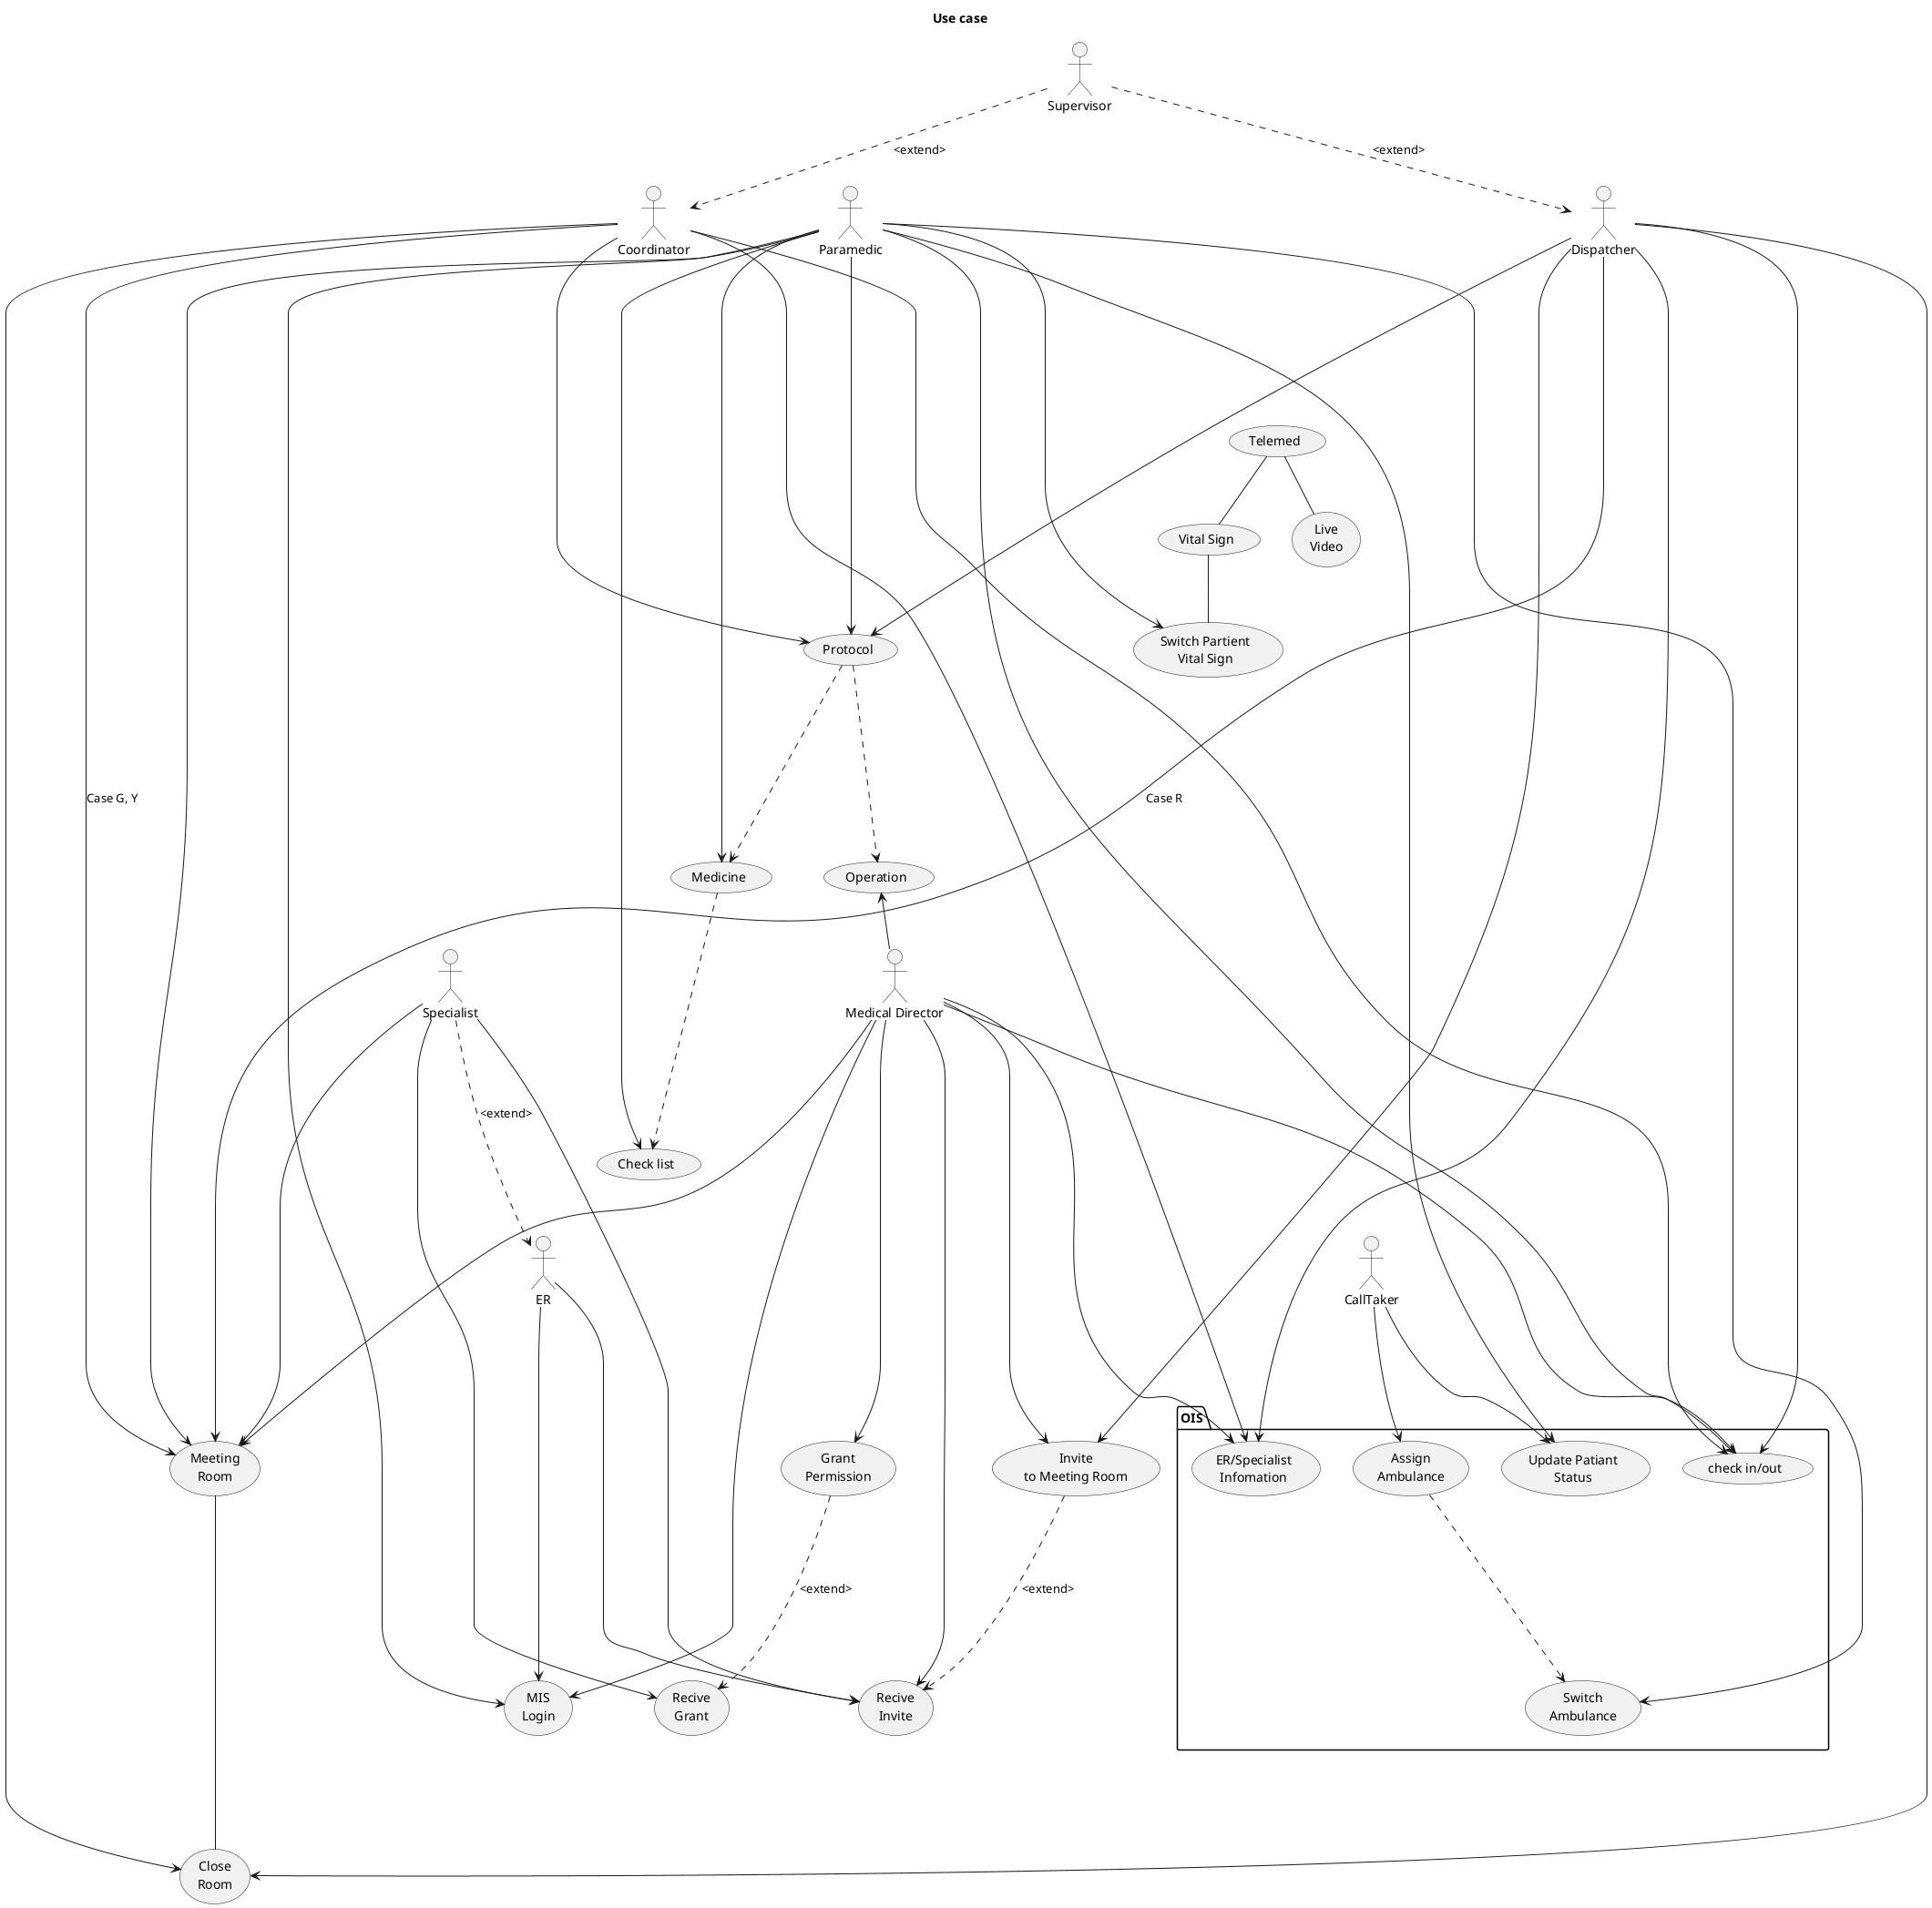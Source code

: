 @startuml
Title Use case
  usecase (Meeting\nRoom) as MeetingRoom
  usecase (Close\nRoom) as CloseRoom
  usecase (Protocol) as Protocol
  usecase (Operation) as Ops
  usecase (MIS\nLogin) as MISLogin
  usecase (Medicine) as Med
  usecase (Check list) as Check
  usecase (Invite\nto Meeting Room) as InviteToMeetingRoom
  usecase (Recive\nInvite) as ReciveInvite
  usecase (Grant\nPermission) as GrantPermission
  usecase (Recive\nGrant) as ReciveGrant
  usecase (Telemed) as Telemed
  usecase (Live\nVideo) as LiveVideo
  usecase (Vital Sign) as VitalSign
  usecase (Switch Partient\nVital Sign) as SwitchVS

  package OIS{
    usecase (Update Patiant\nStatus) as UpdatePatiantStatus
    usecase (ER/Specialist\nInfomation) as ERSpecialistInfomation
    usecase (check in/out) as checkIn
    usecase (Assign\nAmbulance) as AssignAmbulance
    usecase (Switch\nAmbulance) as SwitchAmbulance
    AssignAmbulance ....> SwitchAmbulance
  }

  MeetingRoom ------ CloseRoom
  Protocol ....> Ops
  Protocol ....> Med
  Med ....> Check
  InviteToMeetingRoom ....> ReciveInvite :<extend>
  GrantPermission ....> ReciveGrant:<extend>
  Telemed -- LiveVideo
  Telemed -- VitalSign
  VitalSign -- SwitchVS


  Supervisor ..> Coordinator :<extend>
  Supervisor ..> Dispatcher :<extend>

  CallTaker ---> UpdatePatiantStatus
  CallTaker ---> AssignAmbulance

  Coordinator ------> ERSpecialistInfomation
  Coordinator ------> MeetingRoom: Case G, Y
  Coordinator --> checkIn
  Coordinator ------> Protocol
  Coordinator ------> CloseRoom

  Dispatcher ------> ERSpecialistInfomation
  Dispatcher ------> MeetingRoom : Case R
  Dispatcher --> checkIn
  Dispatcher ------> InviteToMeetingRoom
  Dispatcher ------> Protocol
  Dispatcher ------> CloseRoom

  ER ------> ReciveInvite
  ER ------> MISLogin

  Specialist ....> ER :<extend>
  Specialist ------> MeetingRoom
  Specialist ------> ReciveGrant
  Specialist ------> ReciveInvite

  Paramedic ------> MISLogin
  Paramedic ------> MeetingRoom
  Paramedic ------> Protocol
  Paramedic ------> SwitchVS
  Paramedic ------> Med
  Paramedic ------> Check
  Paramedic ------> checkIn
  Paramedic ------> SwitchAmbulance
  Paramedic ------> UpdatePatiantStatus

  :Medical Director: as MD
  MD ------> MISLogin
  MD ------> MeetingRoom
  MD ------> GrantPermission
  MD ------> InviteToMeetingRoom
  MD ------> ReciveInvite
  MD ------> checkIn
  MD ------> ERSpecialistInfomation
  MD -up-> Ops

@enduml
